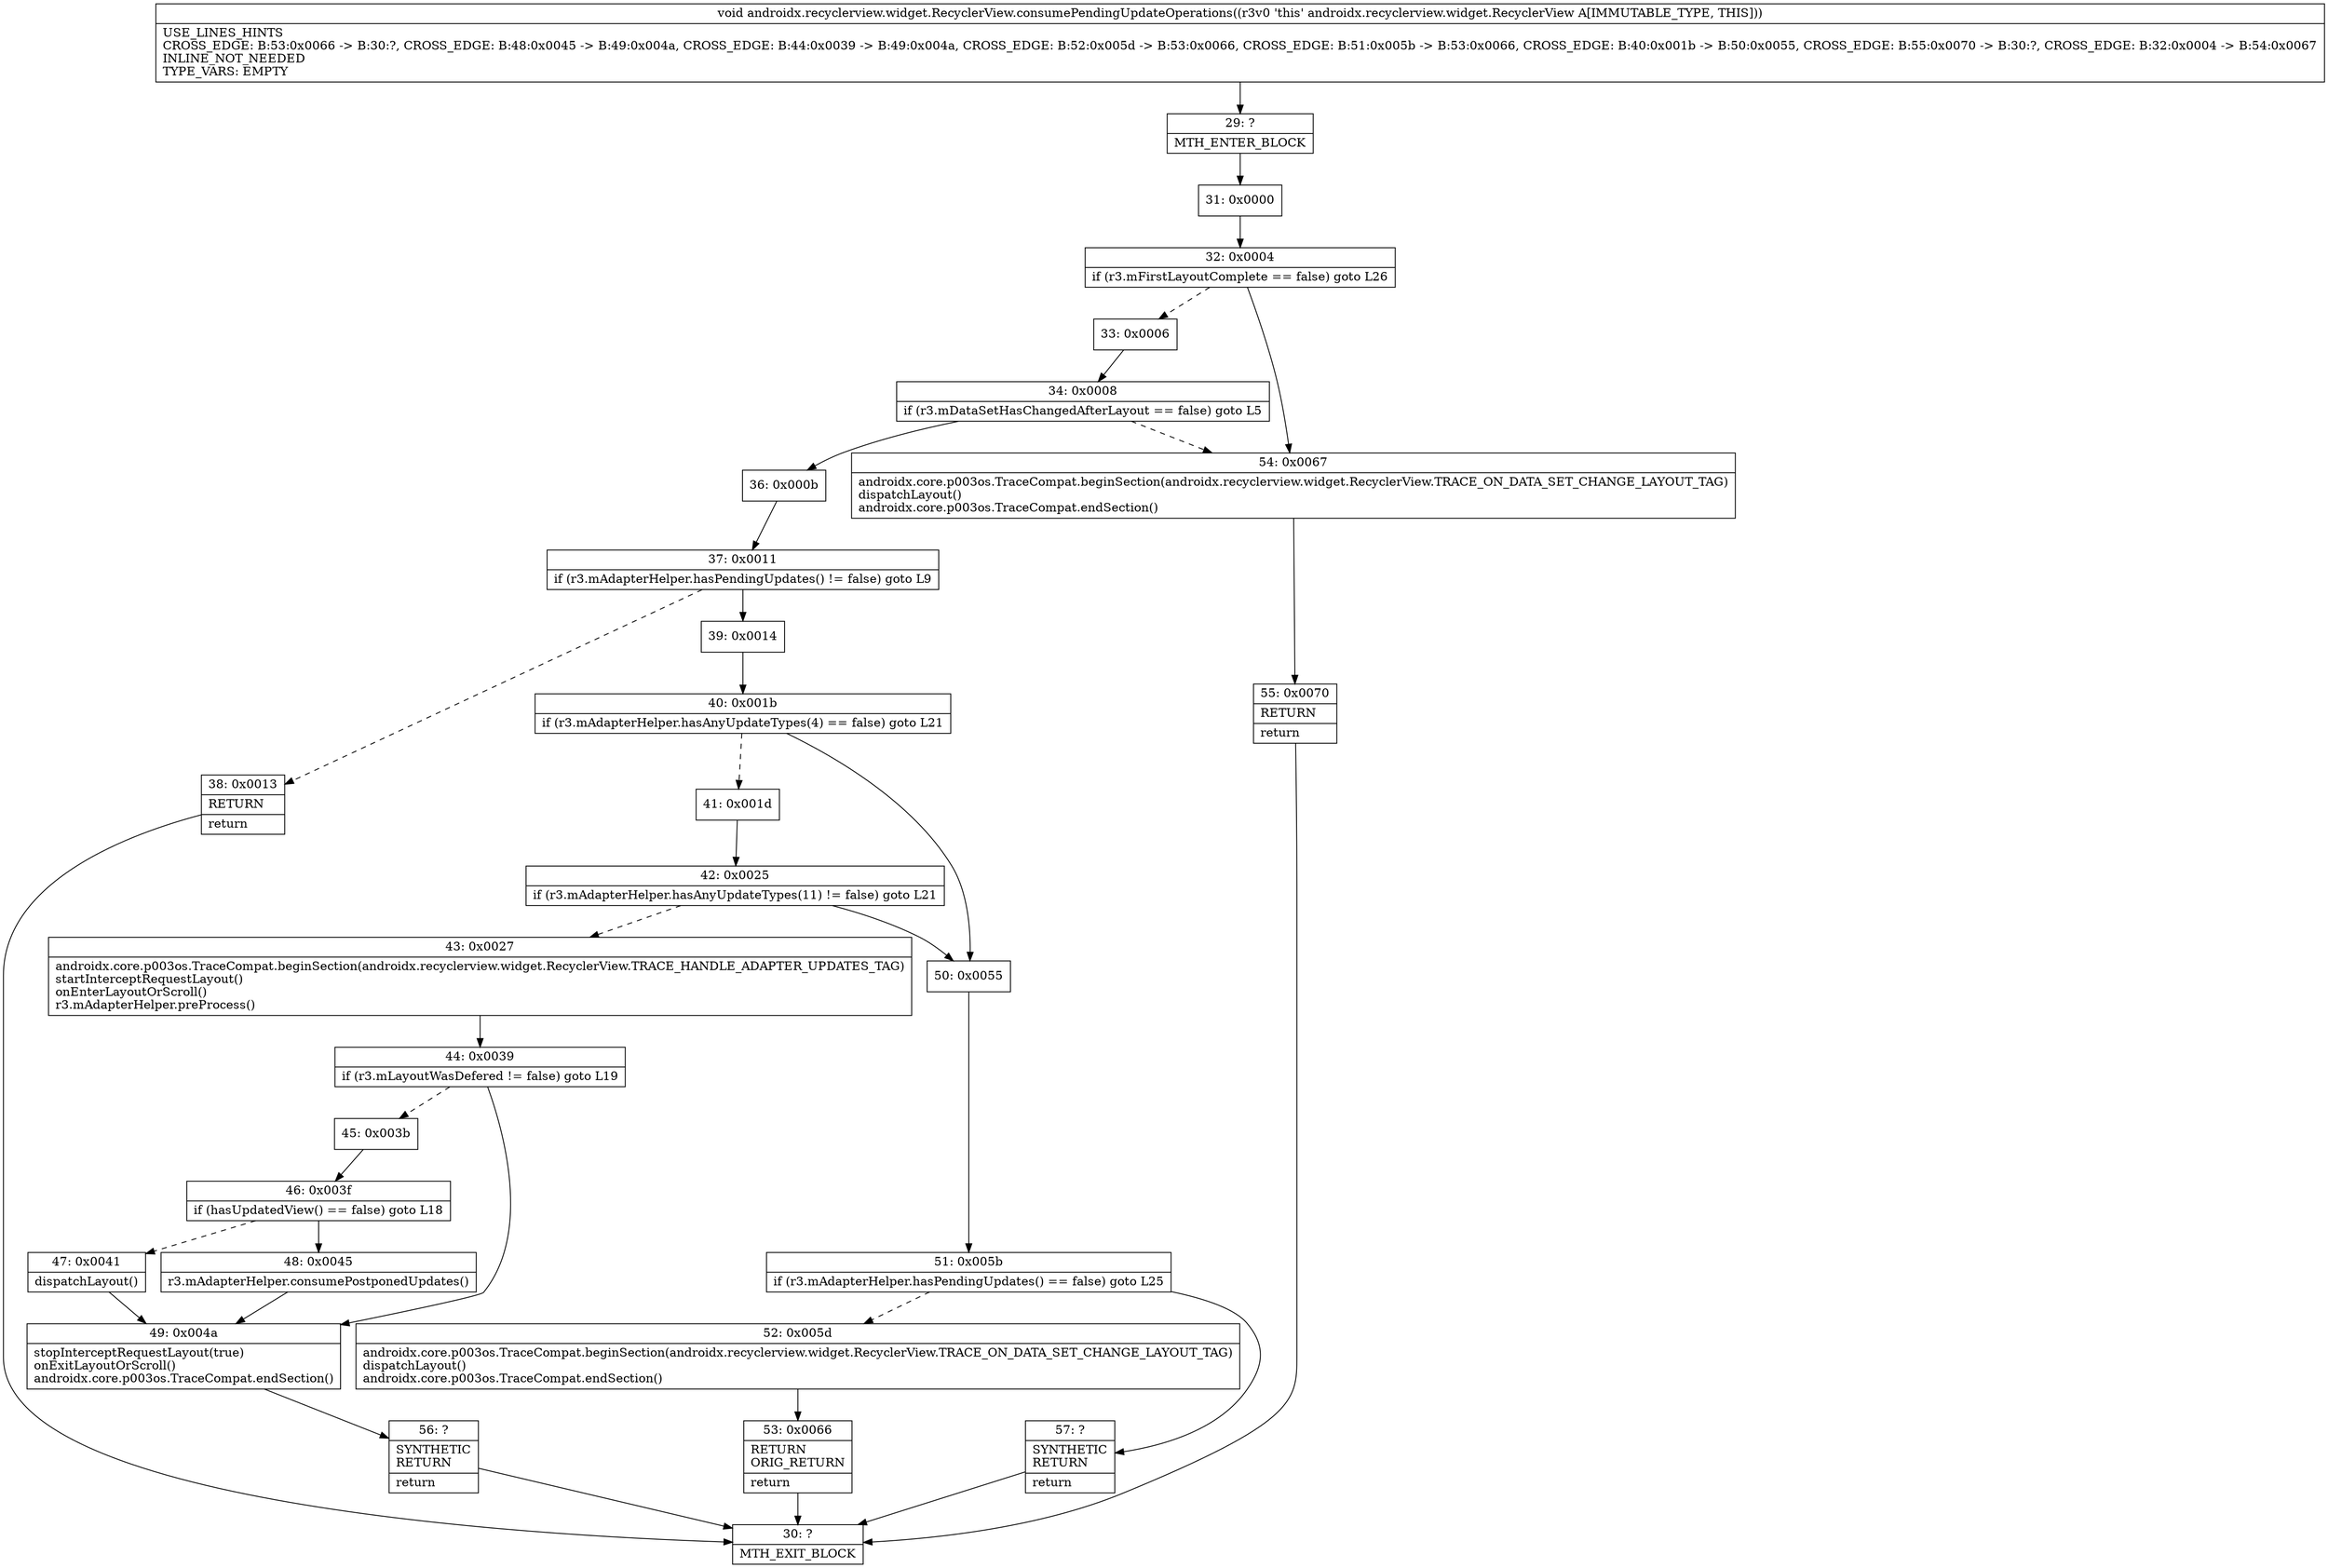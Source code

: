 digraph "CFG forandroidx.recyclerview.widget.RecyclerView.consumePendingUpdateOperations()V" {
Node_29 [shape=record,label="{29\:\ ?|MTH_ENTER_BLOCK\l}"];
Node_31 [shape=record,label="{31\:\ 0x0000}"];
Node_32 [shape=record,label="{32\:\ 0x0004|if (r3.mFirstLayoutComplete == false) goto L26\l}"];
Node_33 [shape=record,label="{33\:\ 0x0006}"];
Node_34 [shape=record,label="{34\:\ 0x0008|if (r3.mDataSetHasChangedAfterLayout == false) goto L5\l}"];
Node_36 [shape=record,label="{36\:\ 0x000b}"];
Node_37 [shape=record,label="{37\:\ 0x0011|if (r3.mAdapterHelper.hasPendingUpdates() != false) goto L9\l}"];
Node_38 [shape=record,label="{38\:\ 0x0013|RETURN\l|return\l}"];
Node_30 [shape=record,label="{30\:\ ?|MTH_EXIT_BLOCK\l}"];
Node_39 [shape=record,label="{39\:\ 0x0014}"];
Node_40 [shape=record,label="{40\:\ 0x001b|if (r3.mAdapterHelper.hasAnyUpdateTypes(4) == false) goto L21\l}"];
Node_41 [shape=record,label="{41\:\ 0x001d}"];
Node_42 [shape=record,label="{42\:\ 0x0025|if (r3.mAdapterHelper.hasAnyUpdateTypes(11) != false) goto L21\l}"];
Node_43 [shape=record,label="{43\:\ 0x0027|androidx.core.p003os.TraceCompat.beginSection(androidx.recyclerview.widget.RecyclerView.TRACE_HANDLE_ADAPTER_UPDATES_TAG)\lstartInterceptRequestLayout()\lonEnterLayoutOrScroll()\lr3.mAdapterHelper.preProcess()\l}"];
Node_44 [shape=record,label="{44\:\ 0x0039|if (r3.mLayoutWasDefered != false) goto L19\l}"];
Node_45 [shape=record,label="{45\:\ 0x003b}"];
Node_46 [shape=record,label="{46\:\ 0x003f|if (hasUpdatedView() == false) goto L18\l}"];
Node_47 [shape=record,label="{47\:\ 0x0041|dispatchLayout()\l}"];
Node_48 [shape=record,label="{48\:\ 0x0045|r3.mAdapterHelper.consumePostponedUpdates()\l}"];
Node_49 [shape=record,label="{49\:\ 0x004a|stopInterceptRequestLayout(true)\lonExitLayoutOrScroll()\landroidx.core.p003os.TraceCompat.endSection()\l}"];
Node_56 [shape=record,label="{56\:\ ?|SYNTHETIC\lRETURN\l|return\l}"];
Node_50 [shape=record,label="{50\:\ 0x0055}"];
Node_51 [shape=record,label="{51\:\ 0x005b|if (r3.mAdapterHelper.hasPendingUpdates() == false) goto L25\l}"];
Node_52 [shape=record,label="{52\:\ 0x005d|androidx.core.p003os.TraceCompat.beginSection(androidx.recyclerview.widget.RecyclerView.TRACE_ON_DATA_SET_CHANGE_LAYOUT_TAG)\ldispatchLayout()\landroidx.core.p003os.TraceCompat.endSection()\l}"];
Node_53 [shape=record,label="{53\:\ 0x0066|RETURN\lORIG_RETURN\l|return\l}"];
Node_57 [shape=record,label="{57\:\ ?|SYNTHETIC\lRETURN\l|return\l}"];
Node_54 [shape=record,label="{54\:\ 0x0067|androidx.core.p003os.TraceCompat.beginSection(androidx.recyclerview.widget.RecyclerView.TRACE_ON_DATA_SET_CHANGE_LAYOUT_TAG)\ldispatchLayout()\landroidx.core.p003os.TraceCompat.endSection()\l}"];
Node_55 [shape=record,label="{55\:\ 0x0070|RETURN\l|return\l}"];
MethodNode[shape=record,label="{void androidx.recyclerview.widget.RecyclerView.consumePendingUpdateOperations((r3v0 'this' androidx.recyclerview.widget.RecyclerView A[IMMUTABLE_TYPE, THIS]))  | USE_LINES_HINTS\lCROSS_EDGE: B:53:0x0066 \-\> B:30:?, CROSS_EDGE: B:48:0x0045 \-\> B:49:0x004a, CROSS_EDGE: B:44:0x0039 \-\> B:49:0x004a, CROSS_EDGE: B:52:0x005d \-\> B:53:0x0066, CROSS_EDGE: B:51:0x005b \-\> B:53:0x0066, CROSS_EDGE: B:40:0x001b \-\> B:50:0x0055, CROSS_EDGE: B:55:0x0070 \-\> B:30:?, CROSS_EDGE: B:32:0x0004 \-\> B:54:0x0067\lINLINE_NOT_NEEDED\lTYPE_VARS: EMPTY\l}"];
MethodNode -> Node_29;Node_29 -> Node_31;
Node_31 -> Node_32;
Node_32 -> Node_33[style=dashed];
Node_32 -> Node_54;
Node_33 -> Node_34;
Node_34 -> Node_36;
Node_34 -> Node_54[style=dashed];
Node_36 -> Node_37;
Node_37 -> Node_38[style=dashed];
Node_37 -> Node_39;
Node_38 -> Node_30;
Node_39 -> Node_40;
Node_40 -> Node_41[style=dashed];
Node_40 -> Node_50;
Node_41 -> Node_42;
Node_42 -> Node_43[style=dashed];
Node_42 -> Node_50;
Node_43 -> Node_44;
Node_44 -> Node_45[style=dashed];
Node_44 -> Node_49;
Node_45 -> Node_46;
Node_46 -> Node_47[style=dashed];
Node_46 -> Node_48;
Node_47 -> Node_49;
Node_48 -> Node_49;
Node_49 -> Node_56;
Node_56 -> Node_30;
Node_50 -> Node_51;
Node_51 -> Node_52[style=dashed];
Node_51 -> Node_57;
Node_52 -> Node_53;
Node_53 -> Node_30;
Node_57 -> Node_30;
Node_54 -> Node_55;
Node_55 -> Node_30;
}

